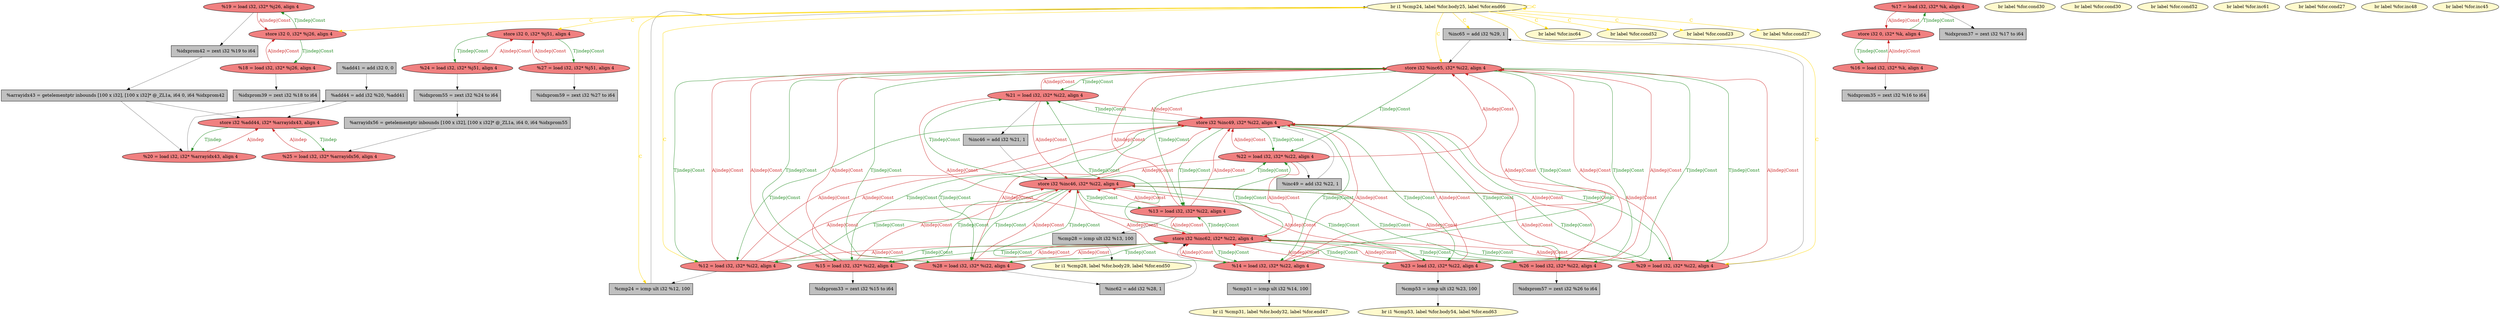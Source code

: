 
digraph G {


node809 [fillcolor=grey,label="  %add41 = add i32 0, 0",shape=rectangle,style=filled ]
node807 [fillcolor=lemonchiffon,label="  br label %for.inc64",shape=ellipse,style=filled ]
node806 [fillcolor=lightcoral,label="  store i32 0, i32* %j26, align 4",shape=ellipse,style=filled ]
node805 [fillcolor=grey,label="  %cmp24 = icmp ult i32 %12, 100",shape=rectangle,style=filled ]
node804 [fillcolor=grey,label="  %inc49 = add i32 %22, 1",shape=rectangle,style=filled ]
node800 [fillcolor=grey,label="  %inc62 = add i32 %28, 1",shape=rectangle,style=filled ]
node802 [fillcolor=lightcoral,label="  %21 = load i32, i32* %i22, align 4",shape=ellipse,style=filled ]
node799 [fillcolor=lemonchiffon,label="  br i1 %cmp28, label %for.body29, label %for.end50",shape=ellipse,style=filled ]
node798 [fillcolor=grey,label="  %inc65 = add i32 %29, 1",shape=rectangle,style=filled ]
node795 [fillcolor=lightcoral,label="  %23 = load i32, i32* %i22, align 4",shape=ellipse,style=filled ]
node794 [fillcolor=lightcoral,label="  %17 = load i32, i32* %k, align 4",shape=ellipse,style=filled ]
node792 [fillcolor=grey,label="  %arrayidx43 = getelementptr inbounds [100 x i32], [100 x i32]* @_ZL1a, i64 0, i64 %idxprom42",shape=rectangle,style=filled ]
node796 [fillcolor=lemonchiffon,label="  br i1 %cmp31, label %for.body32, label %for.end47",shape=ellipse,style=filled ]
node788 [fillcolor=lemonchiffon,label="  br label %for.cond30",shape=ellipse,style=filled ]
node785 [fillcolor=lightcoral,label="  %15 = load i32, i32* %i22, align 4",shape=ellipse,style=filled ]
node797 [fillcolor=lightcoral,label="  store i32 0, i32* %j51, align 4",shape=ellipse,style=filled ]
node787 [fillcolor=grey,label="  %idxprom42 = zext i32 %19 to i64",shape=rectangle,style=filled ]
node763 [fillcolor=lightcoral,label="  %24 = load i32, i32* %j51, align 4",shape=ellipse,style=filled ]
node762 [fillcolor=grey,label="  %idxprom55 = zext i32 %24 to i64",shape=rectangle,style=filled ]
node755 [fillcolor=lightcoral,label="  %20 = load i32, i32* %arrayidx43, align 4",shape=ellipse,style=filled ]
node759 [fillcolor=grey,label="  %add44 = add i32 %20, %add41",shape=rectangle,style=filled ]
node791 [fillcolor=lightcoral,label="  %25 = load i32, i32* %arrayidx56, align 4",shape=ellipse,style=filled ]
node758 [fillcolor=grey,label="  %idxprom57 = zext i32 %26 to i64",shape=rectangle,style=filled ]
node760 [fillcolor=lightcoral,label="  %26 = load i32, i32* %i22, align 4",shape=ellipse,style=filled ]
node803 [fillcolor=grey,label="  %cmp28 = icmp ult i32 %13, 100",shape=rectangle,style=filled ]
node780 [fillcolor=lightcoral,label="  store i32 %inc49, i32* %i22, align 4",shape=ellipse,style=filled ]
node756 [fillcolor=lightcoral,label="  %27 = load i32, i32* %j51, align 4",shape=ellipse,style=filled ]
node750 [fillcolor=lemonchiffon,label="  br i1 %cmp53, label %for.body54, label %for.end63",shape=ellipse,style=filled ]
node771 [fillcolor=grey,label="  %cmp31 = icmp ult i32 %14, 100",shape=rectangle,style=filled ]
node786 [fillcolor=lightcoral,label="  %16 = load i32, i32* %k, align 4",shape=ellipse,style=filled ]
node774 [fillcolor=grey,label="  %cmp53 = icmp ult i32 %23, 100",shape=rectangle,style=filled ]
node793 [fillcolor=lemonchiffon,label="  br label %for.cond52",shape=ellipse,style=filled ]
node789 [fillcolor=grey,label="  %inc46 = add i32 %21, 1",shape=rectangle,style=filled ]
node761 [fillcolor=lemonchiffon,label="  br i1 %cmp24, label %for.body25, label %for.end66",shape=ellipse,style=filled ]
node749 [fillcolor=lightcoral,label="  %14 = load i32, i32* %i22, align 4",shape=ellipse,style=filled ]
node751 [fillcolor=lemonchiffon,label="  br label %for.cond30",shape=ellipse,style=filled ]
node766 [fillcolor=grey,label="  %idxprom35 = zext i32 %16 to i64",shape=rectangle,style=filled ]
node754 [fillcolor=lightcoral,label="  %28 = load i32, i32* %i22, align 4",shape=ellipse,style=filled ]
node752 [fillcolor=lightcoral,label="  store i32 0, i32* %k, align 4",shape=ellipse,style=filled ]
node765 [fillcolor=lemonchiffon,label="  br label %for.cond52",shape=ellipse,style=filled ]
node769 [fillcolor=grey,label="  %idxprom59 = zext i32 %27 to i64",shape=rectangle,style=filled ]
node783 [fillcolor=lightcoral,label="  %12 = load i32, i32* %i22, align 4",shape=ellipse,style=filled ]
node808 [fillcolor=lemonchiffon,label="  br label %for.inc61",shape=ellipse,style=filled ]
node753 [fillcolor=lightcoral,label="  %29 = load i32, i32* %i22, align 4",shape=ellipse,style=filled ]
node768 [fillcolor=lightcoral,label="  store i32 %inc62, i32* %i22, align 4",shape=ellipse,style=filled ]
node767 [fillcolor=lemonchiffon,label="  br label %for.cond23",shape=ellipse,style=filled ]
node775 [fillcolor=grey,label="  %idxprom33 = zext i32 %15 to i64",shape=rectangle,style=filled ]
node801 [fillcolor=lightcoral,label="  %19 = load i32, i32* %j26, align 4",shape=ellipse,style=filled ]
node772 [fillcolor=lightcoral,label="  %13 = load i32, i32* %i22, align 4",shape=ellipse,style=filled ]
node778 [fillcolor=lightcoral,label="  %22 = load i32, i32* %i22, align 4",shape=ellipse,style=filled ]
node764 [fillcolor=lemonchiffon,label="  br label %for.cond27",shape=ellipse,style=filled ]
node773 [fillcolor=lemonchiffon,label="  br label %for.cond27",shape=ellipse,style=filled ]
node770 [fillcolor=lightcoral,label="  store i32 %inc65, i32* %i22, align 4",shape=ellipse,style=filled ]
node776 [fillcolor=lemonchiffon,label="  br label %for.inc48",shape=ellipse,style=filled ]
node779 [fillcolor=lightcoral,label="  %18 = load i32, i32* %j26, align 4",shape=ellipse,style=filled ]
node757 [fillcolor=lightcoral,label="  store i32 %add44, i32* %arrayidx43, align 4",shape=ellipse,style=filled ]
node784 [fillcolor=grey,label="  %arrayidx56 = getelementptr inbounds [100 x i32], [100 x i32]* @_ZL1a, i64 0, i64 %idxprom55",shape=rectangle,style=filled ]
node790 [fillcolor=grey,label="  %idxprom37 = zext i32 %17 to i64",shape=rectangle,style=filled ]
node781 [fillcolor=grey,label="  %idxprom39 = zext i32 %18 to i64",shape=rectangle,style=filled ]
node777 [fillcolor=lemonchiffon,label="  br label %for.inc45",shape=ellipse,style=filled ]
node782 [fillcolor=lightcoral,label="  store i32 %inc46, i32* %i22, align 4",shape=ellipse,style=filled ]

node780->node778 [style=solid,color=forestgreen,label="T|indep|Const",penwidth=1.0,fontcolor=forestgreen ]
node768->node772 [style=solid,color=forestgreen,label="T|indep|Const",penwidth=1.0,fontcolor=forestgreen ]
node755->node757 [style=solid,color=firebrick3,label="A|indep",penwidth=1.0,fontcolor=firebrick3 ]
node772->node780 [style=solid,color=firebrick3,label="A|indep|Const",penwidth=1.0,fontcolor=firebrick3 ]
node795->node782 [style=solid,color=firebrick3,label="A|indep|Const",penwidth=1.0,fontcolor=firebrick3 ]
node772->node768 [style=solid,color=firebrick3,label="A|indep|Const",penwidth=1.0,fontcolor=firebrick3 ]
node780->node749 [style=solid,color=forestgreen,label="T|indep|Const",penwidth=1.0,fontcolor=forestgreen ]
node749->node780 [style=solid,color=firebrick3,label="A|indep|Const",penwidth=1.0,fontcolor=firebrick3 ]
node772->node770 [style=solid,color=firebrick3,label="A|indep|Const",penwidth=1.0,fontcolor=firebrick3 ]
node770->node772 [style=solid,color=forestgreen,label="T|indep|Const",penwidth=1.0,fontcolor=forestgreen ]
node770->node749 [style=solid,color=forestgreen,label="T|indep|Const",penwidth=1.0,fontcolor=forestgreen ]
node782->node783 [style=solid,color=forestgreen,label="T|indep|Const",penwidth=1.0,fontcolor=forestgreen ]
node782->node802 [style=solid,color=forestgreen,label="T|indep|Const",penwidth=1.0,fontcolor=forestgreen ]
node785->node780 [style=solid,color=firebrick3,label="A|indep|Const",penwidth=1.0,fontcolor=firebrick3 ]
node780->node785 [style=solid,color=forestgreen,label="T|indep|Const",penwidth=1.0,fontcolor=forestgreen ]
node763->node762 [style=solid,color=black,label="",penwidth=0.5,fontcolor=black ]
node779->node781 [style=solid,color=black,label="",penwidth=0.5,fontcolor=black ]
node780->node783 [style=solid,color=forestgreen,label="T|indep|Const",penwidth=1.0,fontcolor=forestgreen ]
node761->node770 [style=solid,color=gold,label="C",penwidth=1.0,fontcolor=gold ]
node774->node750 [style=solid,color=black,label="",penwidth=0.5,fontcolor=black ]
node783->node805 [style=solid,color=black,label="",penwidth=0.5,fontcolor=black ]
node782->node795 [style=solid,color=forestgreen,label="T|indep|Const",penwidth=1.0,fontcolor=forestgreen ]
node782->node785 [style=solid,color=forestgreen,label="T|indep|Const",penwidth=1.0,fontcolor=forestgreen ]
node809->node759 [style=solid,color=black,label="",penwidth=0.5,fontcolor=black ]
node802->node789 [style=solid,color=black,label="",penwidth=0.5,fontcolor=black ]
node782->node753 [style=solid,color=forestgreen,label="T|indep|Const",penwidth=1.0,fontcolor=forestgreen ]
node754->node800 [style=solid,color=black,label="",penwidth=0.5,fontcolor=black ]
node749->node782 [style=solid,color=firebrick3,label="A|indep|Const",penwidth=1.0,fontcolor=firebrick3 ]
node782->node749 [style=solid,color=forestgreen,label="T|indep|Const",penwidth=1.0,fontcolor=forestgreen ]
node749->node770 [style=solid,color=firebrick3,label="A|indep|Const",penwidth=1.0,fontcolor=firebrick3 ]
node761->node793 [style=solid,color=gold,label="C",penwidth=1.0,fontcolor=gold ]
node752->node786 [style=solid,color=forestgreen,label="T|indep|Const",penwidth=1.0,fontcolor=forestgreen ]
node786->node752 [style=solid,color=firebrick3,label="A|indep|Const",penwidth=1.0,fontcolor=firebrick3 ]
node805->node761 [style=solid,color=black,label="",penwidth=0.5,fontcolor=black ]
node761->node805 [style=solid,color=gold,label="C",penwidth=1.0,fontcolor=gold ]
node787->node792 [style=solid,color=black,label="",penwidth=0.5,fontcolor=black ]
node768->node760 [style=solid,color=forestgreen,label="T|indep|Const",penwidth=1.0,fontcolor=forestgreen ]
node795->node780 [style=solid,color=firebrick3,label="A|indep|Const",penwidth=1.0,fontcolor=firebrick3 ]
node770->node795 [style=solid,color=forestgreen,label="T|indep|Const",penwidth=1.0,fontcolor=forestgreen ]
node759->node757 [style=solid,color=black,label="",penwidth=0.5,fontcolor=black ]
node791->node757 [style=solid,color=firebrick3,label="A|indep",penwidth=1.0,fontcolor=firebrick3 ]
node771->node796 [style=solid,color=black,label="",penwidth=0.5,fontcolor=black ]
node806->node779 [style=solid,color=forestgreen,label="T|indep|Const",penwidth=1.0,fontcolor=forestgreen ]
node753->node782 [style=solid,color=firebrick3,label="A|indep|Const",penwidth=1.0,fontcolor=firebrick3 ]
node768->node754 [style=solid,color=forestgreen,label="T|indep|Const",penwidth=1.0,fontcolor=forestgreen ]
node779->node806 [style=solid,color=firebrick3,label="A|indep|Const",penwidth=1.0,fontcolor=firebrick3 ]
node782->node754 [style=solid,color=forestgreen,label="T|indep|Const",penwidth=1.0,fontcolor=forestgreen ]
node802->node768 [style=solid,color=firebrick3,label="A|indep|Const",penwidth=1.0,fontcolor=firebrick3 ]
node780->node754 [style=solid,color=forestgreen,label="T|indep|Const",penwidth=1.0,fontcolor=forestgreen ]
node756->node769 [style=solid,color=black,label="",penwidth=0.5,fontcolor=black ]
node780->node753 [style=solid,color=forestgreen,label="T|indep|Const",penwidth=1.0,fontcolor=forestgreen ]
node754->node782 [style=solid,color=firebrick3,label="A|indep|Const",penwidth=1.0,fontcolor=firebrick3 ]
node768->node783 [style=solid,color=forestgreen,label="T|indep|Const",penwidth=1.0,fontcolor=forestgreen ]
node789->node782 [style=solid,color=black,label="",penwidth=0.5,fontcolor=black ]
node768->node749 [style=solid,color=forestgreen,label="T|indep|Const",penwidth=1.0,fontcolor=forestgreen ]
node761->node783 [style=solid,color=gold,label="C",penwidth=1.0,fontcolor=gold ]
node770->node785 [style=solid,color=forestgreen,label="T|indep|Const",penwidth=1.0,fontcolor=forestgreen ]
node778->node768 [style=solid,color=firebrick3,label="A|indep|Const",penwidth=1.0,fontcolor=firebrick3 ]
node760->node768 [style=solid,color=firebrick3,label="A|indep|Const",penwidth=1.0,fontcolor=firebrick3 ]
node802->node770 [style=solid,color=firebrick3,label="A|indep|Const",penwidth=1.0,fontcolor=firebrick3 ]
node783->node768 [style=solid,color=firebrick3,label="A|indep|Const",penwidth=1.0,fontcolor=firebrick3 ]
node770->node753 [style=solid,color=forestgreen,label="T|indep|Const",penwidth=1.0,fontcolor=forestgreen ]
node792->node757 [style=solid,color=black,label="",penwidth=0.5,fontcolor=black ]
node768->node753 [style=solid,color=forestgreen,label="T|indep|Const",penwidth=1.0,fontcolor=forestgreen ]
node757->node755 [style=solid,color=forestgreen,label="T|indep",penwidth=1.0,fontcolor=forestgreen ]
node785->node775 [style=solid,color=black,label="",penwidth=0.5,fontcolor=black ]
node768->node778 [style=solid,color=forestgreen,label="T|indep|Const",penwidth=1.0,fontcolor=forestgreen ]
node762->node784 [style=solid,color=black,label="",penwidth=0.5,fontcolor=black ]
node770->node802 [style=solid,color=forestgreen,label="T|indep|Const",penwidth=1.0,fontcolor=forestgreen ]
node802->node782 [style=solid,color=firebrick3,label="A|indep|Const",penwidth=1.0,fontcolor=firebrick3 ]
node753->node798 [style=solid,color=black,label="",penwidth=0.5,fontcolor=black ]
node753->node770 [style=solid,color=firebrick3,label="A|indep|Const",penwidth=1.0,fontcolor=firebrick3 ]
node761->node797 [style=solid,color=gold,label="C",penwidth=1.0,fontcolor=gold ]
node753->node768 [style=solid,color=firebrick3,label="A|indep|Const",penwidth=1.0,fontcolor=firebrick3 ]
node754->node780 [style=solid,color=firebrick3,label="A|indep|Const",penwidth=1.0,fontcolor=firebrick3 ]
node780->node760 [style=solid,color=forestgreen,label="T|indep|Const",penwidth=1.0,fontcolor=forestgreen ]
node761->node764 [style=solid,color=gold,label="C",penwidth=1.0,fontcolor=gold ]
node761->node807 [style=solid,color=gold,label="C",penwidth=1.0,fontcolor=gold ]
node785->node770 [style=solid,color=firebrick3,label="A|indep|Const",penwidth=1.0,fontcolor=firebrick3 ]
node778->node770 [style=solid,color=firebrick3,label="A|indep|Const",penwidth=1.0,fontcolor=firebrick3 ]
node797->node756 [style=solid,color=forestgreen,label="T|indep|Const",penwidth=1.0,fontcolor=forestgreen ]
node802->node780 [style=solid,color=firebrick3,label="A|indep|Const",penwidth=1.0,fontcolor=firebrick3 ]
node770->node778 [style=solid,color=forestgreen,label="T|indep|Const",penwidth=1.0,fontcolor=forestgreen ]
node780->node802 [style=solid,color=forestgreen,label="T|indep|Const",penwidth=1.0,fontcolor=forestgreen ]
node761->node753 [style=solid,color=gold,label="C",penwidth=1.0,fontcolor=gold ]
node770->node760 [style=solid,color=forestgreen,label="T|indep|Const",penwidth=1.0,fontcolor=forestgreen ]
node783->node782 [style=solid,color=firebrick3,label="A|indep|Const",penwidth=1.0,fontcolor=firebrick3 ]
node783->node770 [style=solid,color=firebrick3,label="A|indep|Const",penwidth=1.0,fontcolor=firebrick3 ]
node768->node785 [style=solid,color=forestgreen,label="T|indep|Const",penwidth=1.0,fontcolor=forestgreen ]
node756->node797 [style=solid,color=firebrick3,label="A|indep|Const",penwidth=1.0,fontcolor=firebrick3 ]
node780->node772 [style=solid,color=forestgreen,label="T|indep|Const",penwidth=1.0,fontcolor=forestgreen ]
node760->node782 [style=solid,color=firebrick3,label="A|indep|Const",penwidth=1.0,fontcolor=firebrick3 ]
node770->node783 [style=solid,color=forestgreen,label="T|indep|Const",penwidth=1.0,fontcolor=forestgreen ]
node760->node780 [style=solid,color=firebrick3,label="A|indep|Const",penwidth=1.0,fontcolor=firebrick3 ]
node753->node780 [style=solid,color=firebrick3,label="A|indep|Const",penwidth=1.0,fontcolor=firebrick3 ]
node760->node770 [style=solid,color=firebrick3,label="A|indep|Const",penwidth=1.0,fontcolor=firebrick3 ]
node795->node768 [style=solid,color=firebrick3,label="A|indep|Const",penwidth=1.0,fontcolor=firebrick3 ]
node786->node766 [style=solid,color=black,label="",penwidth=0.5,fontcolor=black ]
node794->node752 [style=solid,color=firebrick3,label="A|indep|Const",penwidth=1.0,fontcolor=firebrick3 ]
node785->node768 [style=solid,color=firebrick3,label="A|indep|Const",penwidth=1.0,fontcolor=firebrick3 ]
node778->node782 [style=solid,color=firebrick3,label="A|indep|Const",penwidth=1.0,fontcolor=firebrick3 ]
node772->node782 [style=solid,color=firebrick3,label="A|indep|Const",penwidth=1.0,fontcolor=firebrick3 ]
node770->node754 [style=solid,color=forestgreen,label="T|indep|Const",penwidth=1.0,fontcolor=forestgreen ]
node798->node770 [style=solid,color=black,label="",penwidth=0.5,fontcolor=black ]
node804->node780 [style=solid,color=black,label="",penwidth=0.5,fontcolor=black ]
node785->node782 [style=solid,color=firebrick3,label="A|indep|Const",penwidth=1.0,fontcolor=firebrick3 ]
node782->node772 [style=solid,color=forestgreen,label="T|indep|Const",penwidth=1.0,fontcolor=forestgreen ]
node782->node760 [style=solid,color=forestgreen,label="T|indep|Const",penwidth=1.0,fontcolor=forestgreen ]
node780->node795 [style=solid,color=forestgreen,label="T|indep|Const",penwidth=1.0,fontcolor=forestgreen ]
node783->node780 [style=solid,color=firebrick3,label="A|indep|Const",penwidth=1.0,fontcolor=firebrick3 ]
node795->node770 [style=solid,color=firebrick3,label="A|indep|Const",penwidth=1.0,fontcolor=firebrick3 ]
node760->node758 [style=solid,color=black,label="",penwidth=0.5,fontcolor=black ]
node755->node759 [style=solid,color=black,label="",penwidth=0.5,fontcolor=black ]
node757->node791 [style=solid,color=forestgreen,label="T|indep",penwidth=1.0,fontcolor=forestgreen ]
node761->node806 [style=solid,color=gold,label="C",penwidth=1.0,fontcolor=gold ]
node754->node768 [style=solid,color=firebrick3,label="A|indep|Const",penwidth=1.0,fontcolor=firebrick3 ]
node778->node780 [style=solid,color=firebrick3,label="A|indep|Const",penwidth=1.0,fontcolor=firebrick3 ]
node801->node787 [style=solid,color=black,label="",penwidth=0.5,fontcolor=black ]
node768->node802 [style=solid,color=forestgreen,label="T|indep|Const",penwidth=1.0,fontcolor=forestgreen ]
node761->node767 [style=solid,color=gold,label="C",penwidth=1.0,fontcolor=gold ]
node749->node771 [style=solid,color=black,label="",penwidth=0.5,fontcolor=black ]
node782->node778 [style=solid,color=forestgreen,label="T|indep|Const",penwidth=1.0,fontcolor=forestgreen ]
node801->node806 [style=solid,color=firebrick3,label="A|indep|Const",penwidth=1.0,fontcolor=firebrick3 ]
node800->node768 [style=solid,color=black,label="",penwidth=0.5,fontcolor=black ]
node795->node774 [style=solid,color=black,label="",penwidth=0.5,fontcolor=black ]
node763->node797 [style=solid,color=firebrick3,label="A|indep|Const",penwidth=1.0,fontcolor=firebrick3 ]
node797->node763 [style=solid,color=forestgreen,label="T|indep|Const",penwidth=1.0,fontcolor=forestgreen ]
node806->node801 [style=solid,color=forestgreen,label="T|indep|Const",penwidth=1.0,fontcolor=forestgreen ]
node754->node770 [style=solid,color=firebrick3,label="A|indep|Const",penwidth=1.0,fontcolor=firebrick3 ]
node768->node795 [style=solid,color=forestgreen,label="T|indep|Const",penwidth=1.0,fontcolor=forestgreen ]
node778->node804 [style=solid,color=black,label="",penwidth=0.5,fontcolor=black ]
node803->node799 [style=solid,color=black,label="",penwidth=0.5,fontcolor=black ]
node761->node761 [style=solid,color=gold,label="C",penwidth=1.0,fontcolor=gold ]
node761->node798 [style=solid,color=gold,label="C",penwidth=1.0,fontcolor=gold ]
node784->node791 [style=solid,color=black,label="",penwidth=0.5,fontcolor=black ]
node792->node755 [style=solid,color=black,label="",penwidth=0.5,fontcolor=black ]
node794->node790 [style=solid,color=black,label="",penwidth=0.5,fontcolor=black ]
node752->node794 [style=solid,color=forestgreen,label="T|indep|Const",penwidth=1.0,fontcolor=forestgreen ]
node772->node803 [style=solid,color=black,label="",penwidth=0.5,fontcolor=black ]
node749->node768 [style=solid,color=firebrick3,label="A|indep|Const",penwidth=1.0,fontcolor=firebrick3 ]


}

